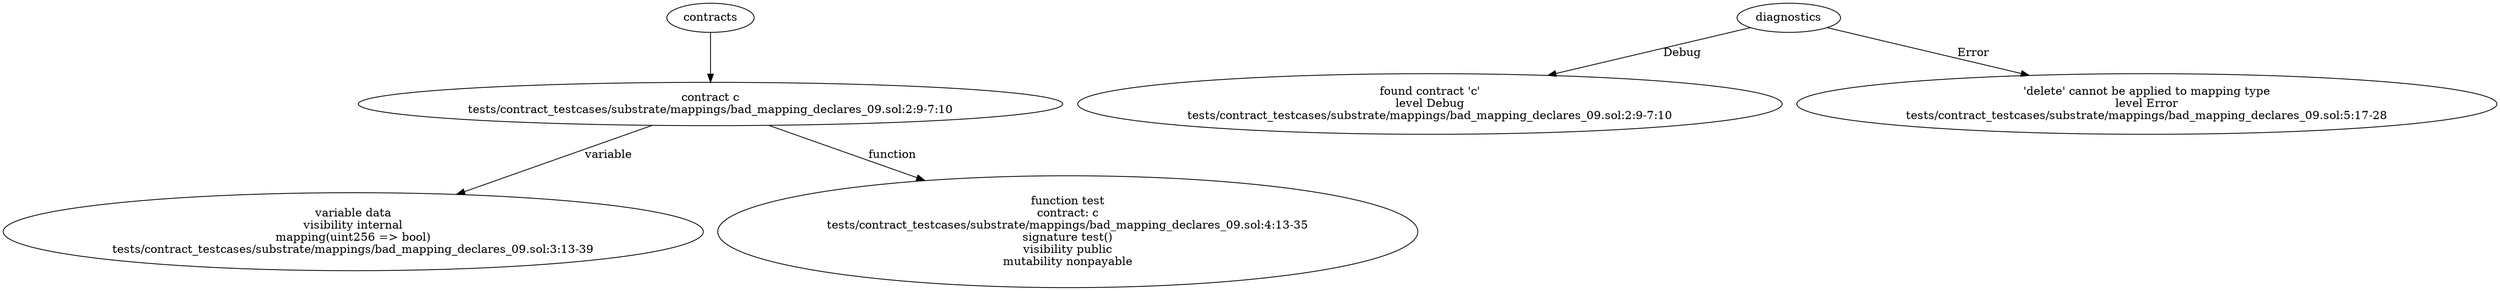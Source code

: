 strict digraph "tests/contract_testcases/substrate/mappings/bad_mapping_declares_09.sol" {
	contract [label="contract c\ntests/contract_testcases/substrate/mappings/bad_mapping_declares_09.sol:2:9-7:10"]
	var [label="variable data\nvisibility internal\nmapping(uint256 => bool)\ntests/contract_testcases/substrate/mappings/bad_mapping_declares_09.sol:3:13-39"]
	test [label="function test\ncontract: c\ntests/contract_testcases/substrate/mappings/bad_mapping_declares_09.sol:4:13-35\nsignature test()\nvisibility public\nmutability nonpayable"]
	diagnostic [label="found contract 'c'\nlevel Debug\ntests/contract_testcases/substrate/mappings/bad_mapping_declares_09.sol:2:9-7:10"]
	diagnostic_6 [label="'delete' cannot be applied to mapping type\nlevel Error\ntests/contract_testcases/substrate/mappings/bad_mapping_declares_09.sol:5:17-28"]
	contracts -> contract
	contract -> var [label="variable"]
	contract -> test [label="function"]
	diagnostics -> diagnostic [label="Debug"]
	diagnostics -> diagnostic_6 [label="Error"]
}
